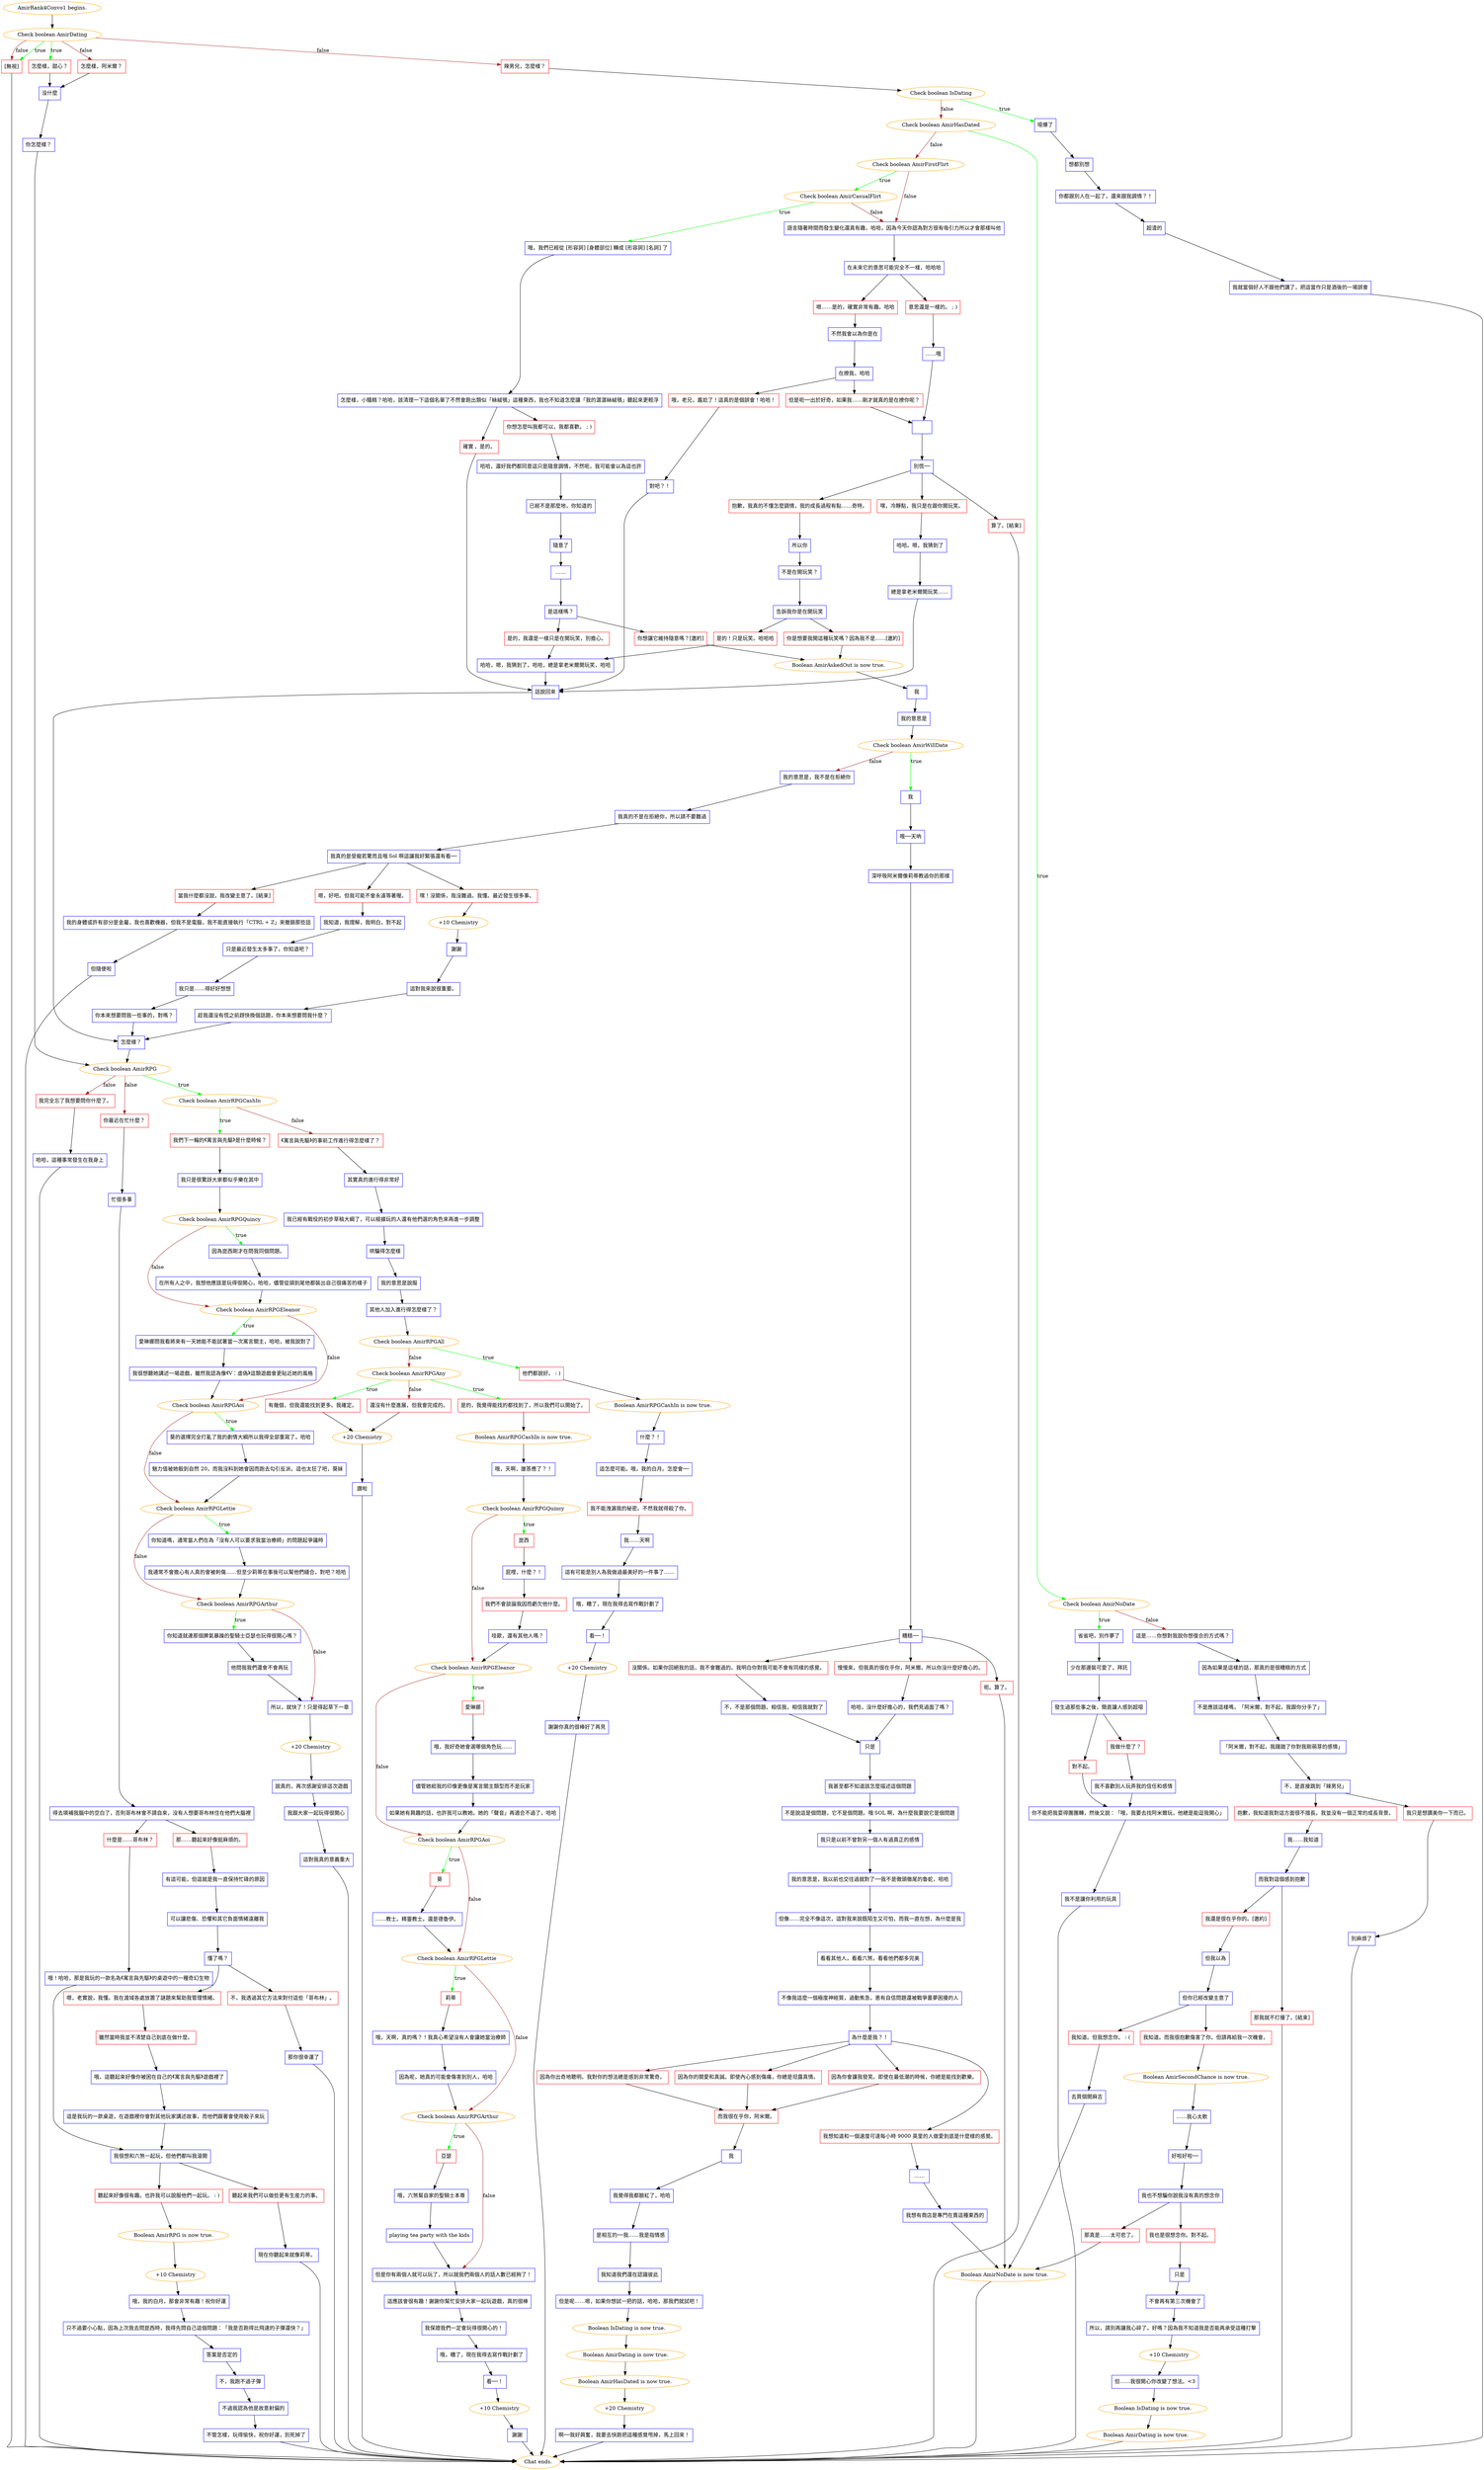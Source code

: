 digraph {
	"AmirRank4Convo1 begins." [color=orange];
		"AmirRank4Convo1 begins." -> j1546680134;
	j1546680134 [label="Check boolean AmirDating",color=orange];
		j1546680134 -> j2137530634 [label=true,color=green];
		j1546680134 -> j3102889003 [label=true,color=green];
		j1546680134 -> j2896790024 [label=false,color=brown];
		j1546680134 -> j2880982777 [label=false,color=brown];
		j1546680134 -> j3102889003 [label=false,color=brown];
	j2137530634 [label="怎麼樣，甜心？",shape=box,color=red];
		j2137530634 -> j3702088869;
	j3102889003 [label="[無視]",shape=box,color=red];
		j3102889003 -> "Chat ends.";
	j2896790024 [label="怎麼樣，阿米爾？",shape=box,color=red];
		j2896790024 -> j3702088869;
	j2880982777 [label="辣男兒，怎麼樣？",shape=box,color=red];
		j2880982777 -> j2868275779;
	j3702088869 [label="沒什麼",shape=box,color=blue];
		j3702088869 -> j1250644983;
	"Chat ends." [color=orange];
	j2868275779 [label="Check boolean IsDating",color=orange];
		j2868275779 -> j308350675 [label=true,color=green];
		j2868275779 -> j3137870552 [label=false,color=brown];
	j1250644983 [label="你怎麼樣？",shape=box,color=blue];
		j1250644983 -> j951173510;
	j308350675 [label="噁爆了",shape=box,color=blue];
		j308350675 -> j3324324423;
	j3137870552 [label="Check boolean AmirHasDated",color=orange];
		j3137870552 -> j1373206343 [label=true,color=green];
		j3137870552 -> j149341729 [label=false,color=brown];
	j951173510 [label="Check boolean AmirRPG",color=orange];
		j951173510 -> j2276043232 [label=true,color=green];
		j951173510 -> j222621296 [label=false,color=brown];
		j951173510 -> j92330642 [label=false,color=brown];
	j3324324423 [label="想都別想",shape=box,color=blue];
		j3324324423 -> j2725623735;
	j1373206343 [label="Check boolean AmirNoDate",color=orange];
		j1373206343 -> j995900673 [label=true,color=green];
		j1373206343 -> j3902911544 [label=false,color=brown];
	j149341729 [label="Check boolean AmirFirstFlirt",color=orange];
		j149341729 -> j3288259453 [label=true,color=green];
		j149341729 -> j3518406229 [label=false,color=brown];
	j2276043232 [label="Check boolean AmirRPGCashIn",color=orange];
		j2276043232 -> j69428330 [label=true,color=green];
		j2276043232 -> j77432842 [label=false,color=brown];
	j222621296 [label="你最近在忙什麼？",shape=box,color=red];
		j222621296 -> j1663407002;
	j92330642 [label="我完全忘了我想要問你什麼了。",shape=box,color=red];
		j92330642 -> j4214316554;
	j2725623735 [label="你都跟別人在一起了，還來跟我調情？！",shape=box,color=blue];
		j2725623735 -> j3089207989;
	j995900673 [label="省省吧，別作夢了",shape=box,color=blue];
		j995900673 -> j1748544610;
	j3902911544 [label="這是……你想對我說你想復合的方式嗎？",shape=box,color=blue];
		j3902911544 -> j1032541137;
	j3288259453 [label="Check boolean AmirCasualFlirt",color=orange];
		j3288259453 -> j4180048893 [label=true,color=green];
		j3288259453 -> j3518406229 [label=false,color=brown];
	j3518406229 [label="語言隨著時間而發生變化還真有趣，哈哈，因為今天你認為對方很有吸引力所以才會那樣叫他",shape=box,color=blue];
		j3518406229 -> j1995626091;
	j69428330 [label="我們下一輪的《寓言與先驅》是什麼時候？",shape=box,color=red];
		j69428330 -> j4170425752;
	j77432842 [label="《寓言與先驅》的事前工作進行得怎麼樣了？",shape=box,color=red];
		j77432842 -> j1403149107;
	j1663407002 [label="忙很多事",shape=box,color=blue];
		j1663407002 -> j3566563605;
	j4214316554 [label="哈哈，這種事常發生在我身上",shape=box,color=blue];
		j4214316554 -> "Chat ends.";
	j3089207989 [label="超渣的",shape=box,color=blue];
		j3089207989 -> j3824255699;
	j1748544610 [label="少在那邊裝可愛了，拜託",shape=box,color=blue];
		j1748544610 -> j472447668;
	j1032541137 [label="因為如果是這樣的話，那真的是很糟糕的方式",shape=box,color=blue];
		j1032541137 -> j3138639896;
	j4180048893 [label="哦，我們已經從 [形容詞] [身體部位] 轉成 [形容詞] [名詞] 了",shape=box,color=blue];
		j4180048893 -> j3793300004;
	j1995626091 [label="在未來它的意思可能完全不一樣，哈哈哈",shape=box,color=blue];
		j1995626091 -> j2246105782;
		j1995626091 -> j2742393620;
	j4170425752 [label="我只是很驚訝大家都似乎樂在其中",shape=box,color=blue];
		j4170425752 -> j1055062996;
	j1403149107 [label="其實真的進行得非常好",shape=box,color=blue];
		j1403149107 -> j1125003213;
	j3566563605 [label="得去填補我腦中的空白了，否則哥布林會不請自來，沒有人想要哥布林住在他們大腦裡",shape=box,color=blue];
		j3566563605 -> j644693526;
		j3566563605 -> j950792398;
	j3824255699 [label="我就當個好人不跟他們講了，把這當作只是酒後的一場誤會",shape=box,color=blue];
		j3824255699 -> "Chat ends.";
	j472447668 [label="發生過那些事之後，簡直讓人感到超噁",shape=box,color=blue];
		j472447668 -> j2247170057;
		j472447668 -> j2124032305;
	j3138639896 [label="不是應該這樣嗎，「阿米爾，對不起，我跟你分手了」",shape=box,color=blue];
		j3138639896 -> j3132792312;
	j3793300004 [label="怎麼樣，小騷糕？哈哈，該清理一下這個名單了不然會跑出類似「絲絨鴞」這種東西，我也不知道怎麼讓「我的潺潺絲絨鴞」聽起來更輕浮",shape=box,color=blue];
		j3793300004 -> j201233859;
		j3793300004 -> j3079377290;
	j2246105782 [label="嗯……是的，確實非常有趣。哈哈",shape=box,color=red];
		j2246105782 -> j1886222781;
	j2742393620 [label="意思還是一樣的。 ; )",shape=box,color=red];
		j2742393620 -> j3925061031;
	j1055062996 [label="Check boolean AmirRPGQuincy",color=orange];
		j1055062996 -> j786072486 [label=true,color=green];
		j1055062996 -> j3649186233 [label=false,color=brown];
	j1125003213 [label="我已經有戰役的初步草稿大綱了，可以根據玩的人還有他們選的角色來再進一步調整",shape=box,color=blue];
		j1125003213 -> j4232938335;
	j644693526 [label="那……聽起來好像挺麻煩的。",shape=box,color=red];
		j644693526 -> j2053545892;
	j950792398 [label="什麼是……哥布林？",shape=box,color=red];
		j950792398 -> j3176701393;
	j2247170057 [label="對不起。",shape=box,color=red];
		j2247170057 -> j336744147;
	j2124032305 [label="我做什麼了？",shape=box,color=red];
		j2124032305 -> j1840554050;
	j3132792312 [label="「阿米爾，對不起，我踐踏了你對我剛萌芽的感情」",shape=box,color=blue];
		j3132792312 -> j2696536365;
	j201233859 [label="你想怎麼叫我都可以，我都喜歡。 ; )",shape=box,color=red];
		j201233859 -> j2344613777;
	j3079377290 [label="確實 ，是的。",shape=box,color=red];
		j3079377290 -> j566537691;
	j1886222781 [label="不然我會以為你是在",shape=box,color=blue];
		j1886222781 -> j3059751659;
	j3925061031 [label="……哦",shape=box,color=blue];
		j3925061031 -> j503139859;
	j786072486 [label="因為崑西剛才在問我同個問題。",shape=box,color=blue];
		j786072486 -> j3213575286;
	j3649186233 [label="Check boolean AmirRPGEleanor",color=orange];
		j3649186233 -> j863110678 [label=true,color=green];
		j3649186233 -> j1319037662 [label=false,color=brown];
	j4232938335 [label="哄騙得怎麼樣",shape=box,color=blue];
		j4232938335 -> j3268859501;
	j2053545892 [label="有這可能，但這就是我一直保持忙碌的原因",shape=box,color=blue];
		j2053545892 -> j3524197565;
	j3176701393 [label="哦！哈哈，那是我玩的一款名為《寓言與先驅》的桌遊中的一種奇幻生物",shape=box,color=blue];
		j3176701393 -> j4033462202;
	j336744147 [label="你不能把我耍得團團轉，然後又說：「哦，我要去找阿米爾玩，他總是能逗我開心」",shape=box,color=blue];
		j336744147 -> j3644179968;
	j1840554050 [label="我不喜歡別人玩弄我的信任和感情",shape=box,color=blue];
		j1840554050 -> j336744147;
	j2696536365 [label="不，是直接跳到「辣男兒」",shape=box,color=blue];
		j2696536365 -> j1388291508;
		j2696536365 -> j1684819662;
	j2344613777 [label="哈哈，還好我們都同意這只是隨意調情，不然呃，我可能會以為這也許",shape=box,color=blue];
		j2344613777 -> j1233838643;
	j566537691 [label="話說回來",shape=box,color=blue];
		j566537691 -> j3607725108;
	j3059751659 [label="在撩我，哈哈",shape=box,color=blue];
		j3059751659 -> j2552457432;
		j3059751659 -> j1708628445;
	j503139859 [label=" ",shape=box,color=blue];
		j503139859 -> j3066918587;
	j3213575286 [label="在所有人之中，我想他應該是玩得很開心，哈哈，儘管從頭到尾他都裝出自己很痛苦的樣子",shape=box,color=blue];
		j3213575286 -> j3649186233;
	j863110678 [label="愛琳娜問我看將來有一天她能不能試著當一次寓言關主，哈哈，被我說對了",shape=box,color=blue];
		j863110678 -> j2770194351;
	j1319037662 [label="Check boolean AmirRPGAoi",color=orange];
		j1319037662 -> j1775058420 [label=true,color=green];
		j1319037662 -> j815849730 [label=false,color=brown];
	j3268859501 [label="我的意思是說服",shape=box,color=blue];
		j3268859501 -> j460485538;
	j3524197565 [label="可以讓悲傷、恐懼和其它負面情緒遠離我",shape=box,color=blue];
		j3524197565 -> j449599618;
	j4033462202 [label="我很想和六煞一起玩，但他們都叫我滾開",shape=box,color=blue];
		j4033462202 -> j1101867144;
		j4033462202 -> j281346432;
	j3644179968 [label="我不是讓你利用的玩具",shape=box,color=blue];
		j3644179968 -> "Chat ends.";
	j1388291508 [label="抱歉，我知道我對這方面很不擅長。我並沒有一個正常的成長背景。",shape=box,color=red];
		j1388291508 -> j1963517177;
	j1684819662 [label="我只是想讚美你一下而已。",shape=box,color=red];
		j1684819662 -> j2113165446;
	j1233838643 [label="已經不是那麼地，你知道的",shape=box,color=blue];
		j1233838643 -> j1067043839;
	j3607725108 [label="怎麼樣？",shape=box,color=blue];
		j3607725108 -> j951173510;
	j2552457432 [label="哦，老兄，尷尬了！這真的是個誤會！哈哈！",shape=box,color=red];
		j2552457432 -> j3183067733;
	j1708628445 [label="但是呃──出於好奇，如果我……剛才就真的是在撩你呢？",shape=box,color=red];
		j1708628445 -> j503139859;
	j3066918587 [label="別慌──",shape=box,color=blue];
		j3066918587 -> j1275761131;
		j3066918587 -> j3985049451;
		j3066918587 -> j4288580099;
	j2770194351 [label="我很想聽她講述一場遊戲，雖然我認為像《V：虛偽》這類遊戲會更貼近她的風格",shape=box,color=blue];
		j2770194351 -> j1319037662;
	j1775058420 [label="葵的選擇完全打亂了我的劇情大綱所以我得全部重寫了，哈哈",shape=box,color=blue];
		j1775058420 -> j2381335928;
	j815849730 [label="Check boolean AmirRPGLettie",color=orange];
		j815849730 -> j2481855997 [label=true,color=green];
		j815849730 -> j2768534854 [label=false,color=brown];
	j460485538 [label="其他人加入進行得怎麼樣了？",shape=box,color=blue];
		j460485538 -> j2900695109;
	j449599618 [label="懂了嗎？",shape=box,color=blue];
		j449599618 -> j2276151296;
		j449599618 -> j739481588;
	j1101867144 [label="聽起來好像很有趣。也許我可以說服他們一起玩。 : )",shape=box,color=red];
		j1101867144 -> j2113571646;
	j281346432 [label="聽起來我們可以做些更有生産力的事。",shape=box,color=red];
		j281346432 -> j341058967;
	j1963517177 [label="我……我知道",shape=box,color=blue];
		j1963517177 -> j1918953424;
	j2113165446 [label="別麻煩了",shape=box,color=blue];
		j2113165446 -> "Chat ends.";
	j1067043839 [label="隨意了",shape=box,color=blue];
		j1067043839 -> j2308586830;
	j3183067733 [label="對吧？！",shape=box,color=blue];
		j3183067733 -> j566537691;
	j1275761131 [label="嘿，冷靜點，我只是在跟你開玩笑。",shape=box,color=red];
		j1275761131 -> j2084944903;
	j3985049451 [label="抱歉，我真的不懂怎麼調情，我的成長過程有點……奇特。",shape=box,color=red];
		j3985049451 -> j1805779848;
	j4288580099 [label="算了。[結束]",shape=box,color=red];
		j4288580099 -> "Chat ends.";
	j2381335928 [label="魅力值被她骰到自然 20，而我沒料到她會因而跑去勾引反派。這也太狂了吧，葵妹",shape=box,color=blue];
		j2381335928 -> j815849730;
	j2481855997 [label="你知道嗎，通常當人們在為「沒有人可以要求我當治療師」的問題起爭議時",shape=box,color=blue];
		j2481855997 -> j1362510155;
	j2768534854 [label="Check boolean AmirRPGArthur",color=orange];
		j2768534854 -> j3061772032 [label=true,color=green];
		j2768534854 -> j2176320550 [label=false,color=brown];
	j2900695109 [label="Check boolean AmirRPGAll",color=orange];
		j2900695109 -> j2201334871 [label=true,color=green];
		j2900695109 -> j3439868174 [label=false,color=brown];
	j2276151296 [label="嗯，老實說，我懂。我在渡域各處放置了謎題來幫助我管理情緒。",shape=box,color=red];
		j2276151296 -> j3488801586;
	j739481588 [label="不，我透過其它方法來對付這些「哥布林」。",shape=box,color=red];
		j739481588 -> j1360063622;
	j2113571646 [label="Boolean AmirRPG is now true.",color=orange];
		j2113571646 -> j559992289;
	j341058967 [label="現在你聽起來就像莉蒂。",shape=box,color=blue];
		j341058967 -> "Chat ends.";
	j1918953424 [label="而我對這個感到抱歉",shape=box,color=blue];
		j1918953424 -> j2872128200;
		j1918953424 -> j3271860012;
	j2308586830 [label="……",shape=box,color=blue];
		j2308586830 -> j2683870224;
	j2084944903 [label="哈哈。嗯，我猜到了",shape=box,color=blue];
		j2084944903 -> j229775141;
	j1805779848 [label="所以你",shape=box,color=blue];
		j1805779848 -> j470911004;
	j1362510155 [label="我通常不會擔心有人真的會被刺傷……但至少莉蒂在事後可以幫他們縫合，對吧？哈哈",shape=box,color=blue];
		j1362510155 -> j2768534854;
	j3061772032 [label="你知道就連那個脾氣暴躁的聖騎士亞瑟也玩得很開心嗎？",shape=box,color=blue];
		j3061772032 -> j3089320841;
	j2176320550 [label="所以，就快了！只是得起草下一章",shape=box,color=blue];
		j2176320550 -> j1784417310;
	j2201334871 [label="他們都說好。 : )",shape=box,color=red];
		j2201334871 -> j518487606;
	j3439868174 [label="Check boolean AmirRPGAny",color=orange];
		j3439868174 -> j1885265843 [label=true,color=green];
		j3439868174 -> j1058397409 [label=true,color=green];
		j3439868174 -> j479575081 [label=false,color=brown];
	j3488801586 [label="雖然當時我並不清楚自己到底在做什麼。",shape=box,color=red];
		j3488801586 -> j4081004093;
	j1360063622 [label="那你很幸運了",shape=box,color=blue];
		j1360063622 -> "Chat ends.";
	j559992289 [label="+10 Chemistry",color=orange];
		j559992289 -> j1964314191;
	j2872128200 [label="我還是很在乎你的。[邀約]",shape=box,color=red];
		j2872128200 -> j3364625740;
	j3271860012 [label="那我就不打擾了。[結束]",shape=box,color=red];
		j3271860012 -> "Chat ends.";
	j2683870224 [label="是這樣嗎？",shape=box,color=blue];
		j2683870224 -> j1064930145;
		j2683870224 -> j2899425078;
	j229775141 [label="總是拿老米爾開玩笑……",shape=box,color=blue];
		j229775141 -> j566537691;
	j470911004 [label="不是在開玩笑？",shape=box,color=blue];
		j470911004 -> j969727981;
	j3089320841 [label="他問我我們還會不會再玩",shape=box,color=blue];
		j3089320841 -> j2176320550;
	j1784417310 [label="+20 Chemistry",color=orange];
		j1784417310 -> j3145093891;
	j518487606 [label="Boolean AmirRPGCashIn is now true.",color=orange];
		j518487606 -> j1886051523;
	j1885265843 [label="是的，我覺得能找的都找到了，所以我們可以開始了。",shape=box,color=red];
		j1885265843 -> j565534981;
	j1058397409 [label="有幾個，但我還能找到更多。我確定。",shape=box,color=red];
		j1058397409 -> j4068969209;
	j479575081 [label="還沒有什麼進展，但我會完成的。",shape=box,color=red];
		j479575081 -> j4068969209;
	j4081004093 [label="哦，這聽起來好像你被困在自己的《寓言與先驅》遊戲裡了",shape=box,color=blue];
		j4081004093 -> j316319443;
	j1964314191 [label="哦，我的白月，那會非常有趣！祝你好運",shape=box,color=blue];
		j1964314191 -> j1925879148;
	j3364625740 [label="但我以為",shape=box,color=blue];
		j3364625740 -> j2927037873;
	j1064930145 [label="你想讓它維持隨意嗎？[邀約]",shape=box,color=red];
		j1064930145 -> j1401841292;
	j2899425078 [label="是的，我還是一樣只是在開玩笑，別擔心。",shape=box,color=red];
		j2899425078 -> j3054465022;
	j969727981 [label="告訴我你是在開玩笑",shape=box,color=blue];
		j969727981 -> j42771257;
		j969727981 -> j1957858623;
	j3145093891 [label="說真的，再次感謝安排這次遊戲",shape=box,color=blue];
		j3145093891 -> j3768669148;
	j1886051523 [label="什麼？！",shape=box,color=blue];
		j1886051523 -> j3504959700;
	j565534981 [label="Boolean AmirRPGCashIn is now true.",color=orange];
		j565534981 -> j2817107848;
	j4068969209 [label="+20 Chemistry",color=orange];
		j4068969209 -> j862870511;
	j316319443 [label="這是我玩的一款桌遊，在遊戲裡你會對其他玩家講述故事，而他們跟著會使用骰子來玩",shape=box,color=blue];
		j316319443 -> j4033462202;
	j1925879148 [label="只不過要小心點，因為上次我去問崑西時，我得先問自己這個問題：「我是否跑得比飛速的子彈還快？」",shape=box,color=blue];
		j1925879148 -> j2314053281;
	j2927037873 [label="但你已經改變主意了",shape=box,color=blue];
		j2927037873 -> j3021419759;
		j2927037873 -> j2594127696;
	j1401841292 [label="Boolean AmirAskedOut is now true.",color=orange];
		j1401841292 -> j598960602;
	j3054465022 [label="哈哈，嗯，我猜到了，哈哈，總是拿老米爾開玩笑，哈哈",shape=box,color=blue];
		j3054465022 -> j566537691;
	j42771257 [label="你是想要我開這種玩笑嗎？因為我不是……[邀約]",shape=box,color=red];
		j42771257 -> j1401841292;
	j1957858623 [label="是的！只是玩笑。哈哈哈",shape=box,color=red];
		j1957858623 -> j3054465022;
	j3768669148 [label="我跟大家一起玩得很開心",shape=box,color=blue];
		j3768669148 -> j106092949;
	j3504959700 [label="這怎麼可能。哦，我的白月。怎麼會──",shape=box,color=blue];
		j3504959700 -> j2259840802;
	j2817107848 [label="哦，天啊，誰答應了？！",shape=box,color=blue];
		j2817107848 -> j3110991413;
	j862870511 [label="讚啦",shape=box,color=blue];
		j862870511 -> "Chat ends.";
	j2314053281 [label="答案是否定的",shape=box,color=blue];
		j2314053281 -> j3447754577;
	j3021419759 [label="我知道。但我想念你。 : (",shape=box,color=red];
		j3021419759 -> j1856926310;
	j2594127696 [label="我知道。而我很抱歉傷害了你。但請再給我一次機會。",shape=box,color=red];
		j2594127696 -> j4276034309;
	j598960602 [label="我",shape=box,color=blue];
		j598960602 -> j2730219945;
	j106092949 [label="這對我真的意義重大",shape=box,color=blue];
		j106092949 -> "Chat ends.";
	j2259840802 [label="我不能洩漏我的秘密。不然我就得殺了你。",shape=box,color=red];
		j2259840802 -> j3194890933;
	j3110991413 [label="Check boolean AmirRPGQuincy",color=orange];
		j3110991413 -> j2418653046 [label=true,color=green];
		j3110991413 -> j3861748651 [label=false,color=brown];
	j3447754577 [label="不，我跑不過子彈",shape=box,color=blue];
		j3447754577 -> j3777594174;
	j1856926310 [label="去買個開麻吉",shape=box,color=blue];
		j1856926310 -> j1438323710;
	j4276034309 [label="Boolean AmirSecondChance is now true.",color=orange];
		j4276034309 -> j4063903359;
	j2730219945 [label="我的意思是",shape=box,color=blue];
		j2730219945 -> j2482289751;
	j3194890933 [label="我……天啊",shape=box,color=blue];
		j3194890933 -> j867455772;
	j2418653046 [label="崑西",shape=box,color=red];
		j2418653046 -> j176932887;
	j3861748651 [label="Check boolean AmirRPGEleanor",color=orange];
		j3861748651 -> j2951043979 [label=true,color=green];
		j3861748651 -> j706044045 [label=false,color=brown];
	j3777594174 [label="不過我認為他是故意射偏的",shape=box,color=blue];
		j3777594174 -> j2421703293;
	j1438323710 [label="Boolean AmirNoDate is now true.",color=orange];
		j1438323710 -> "Chat ends.";
	j4063903359 [label="……我心太軟",shape=box,color=blue];
		j4063903359 -> j3795020131;
	j2482289751 [label="Check boolean AmirWillDate",color=orange];
		j2482289751 -> j4265808323 [label=true,color=green];
		j2482289751 -> j2462672215 [label=false,color=brown];
	j867455772 [label="這有可能是別人為我做過最美好的一件事了……",shape=box,color=blue];
		j867455772 -> j2115118366;
	j176932887 [label="屁哩，什麼？！",shape=box,color=blue];
		j176932887 -> j109133580;
	j2951043979 [label="愛琳娜",shape=box,color=red];
		j2951043979 -> j217765277;
	j706044045 [label="Check boolean AmirRPGAoi",color=orange];
		j706044045 -> j1512462687 [label=true,color=green];
		j706044045 -> j1524087374 [label=false,color=brown];
	j2421703293 [label="不管怎樣，玩得愉快，祝你好運，別死掉了",shape=box,color=blue];
		j2421703293 -> "Chat ends.";
	j3795020131 [label="好啦好啦──",shape=box,color=blue];
		j3795020131 -> j3576061423;
	j4265808323 [label="我",shape=box,color=blue];
		j4265808323 -> j400693488;
	j2462672215 [label="我的意思是，我不是在拒絕你",shape=box,color=blue];
		j2462672215 -> j4272571999;
	j2115118366 [label="哦，糟了，現在我得去寫作戰計劃了",shape=box,color=blue];
		j2115118366 -> j955007224;
	j109133580 [label="我們不會談論我因而虧欠他什麼。",shape=box,color=red];
		j109133580 -> j1291342553;
	j217765277 [label="哦，我好奇她會選哪個角色玩……",shape=box,color=blue];
		j217765277 -> j3047146017;
	j1512462687 [label="葵",shape=box,color=red];
		j1512462687 -> j227272909;
	j1524087374 [label="Check boolean AmirRPGLettie",color=orange];
		j1524087374 -> j3466867865 [label=true,color=green];
		j1524087374 -> j2397807320 [label=false,color=brown];
	j3576061423 [label="我也不想騙你說我沒有真的想念你",shape=box,color=blue];
		j3576061423 -> j2783414897;
		j3576061423 -> j3957564972;
	j400693488 [label="哦──天吶",shape=box,color=blue];
		j400693488 -> j584803162;
	j4272571999 [label="我真的不是在拒絕你，所以請不要難過",shape=box,color=blue];
		j4272571999 -> j2561041916;
	j955007224 [label="看──！",shape=box,color=blue];
		j955007224 -> j3570512161;
	j1291342553 [label="哇歐，還有其他人嗎？",shape=box,color=blue];
		j1291342553 -> j3861748651;
	j3047146017 [label="儘管她給我的印像更像是寓言關主類型而不是玩家",shape=box,color=blue];
		j3047146017 -> j329569318;
	j227272909 [label="……教士。精靈教士。還是德魯伊。",shape=box,color=blue];
		j227272909 -> j1524087374;
	j3466867865 [label="莉蒂",shape=box,color=red];
		j3466867865 -> j173389777;
	j2397807320 [label="Check boolean AmirRPGArthur",color=orange];
		j2397807320 -> j3055418156 [label=true,color=green];
		j2397807320 -> j1974169711 [label=false,color=brown];
	j2783414897 [label="我也是很想念你。對不起。",shape=box,color=red];
		j2783414897 -> j1401576495;
	j3957564972 [label="那真是……太可悲了。",shape=box,color=red];
		j3957564972 -> j1438323710;
	j584803162 [label="深呼吸阿米爾像莉蒂教過你的那樣",shape=box,color=blue];
		j584803162 -> j579393383;
	j2561041916 [label="我真的是受寵若驚而且哦 Sol 啊這讓我好緊張還有看──",shape=box,color=blue];
		j2561041916 -> j1653104233;
		j2561041916 -> j686257837;
		j2561041916 -> j1162394720;
	j3570512161 [label="+20 Chemistry",color=orange];
		j3570512161 -> j813741343;
	j329569318 [label="如果她有興趣的話，也許我可以教她。她的「聲音」再適合不過了，哈哈",shape=box,color=blue];
		j329569318 -> j706044045;
	j173389777 [label="哦，天啊，真的嗎？！我真心希望沒有人會讓她當治療師",shape=box,color=blue];
		j173389777 -> j2926833606;
	j3055418156 [label="亞瑟",shape=box,color=red];
		j3055418156 -> j2909614699;
	j1974169711 [label="但是你有兩個人就可以玩了，所以就我們兩個人的話人數已經夠了！",shape=box,color=blue];
		j1974169711 -> j869468271;
	j1401576495 [label="只是",shape=box,color=blue];
		j1401576495 -> j3537918238;
	j579393383 [label="糟糕──",shape=box,color=blue];
		j579393383 -> j2719333737;
		j579393383 -> j1198989383;
		j579393383 -> j3748072002;
	j1653104233 [label="嘿！沒關係，我沒難過。我懂。最近發生很多事。",shape=box,color=red];
		j1653104233 -> j1704120018;
	j686257837 [label="嗯，好吧。但我可能不會永遠等著喔。",shape=box,color=red];
		j686257837 -> j221812452;
	j1162394720 [label="當我什麼都沒說，我改變主意了。[結束]",shape=box,color=red];
		j1162394720 -> j3793197928;
	j813741343 [label="謝謝你真的很棒好了再見",shape=box,color=blue];
		j813741343 -> "Chat ends.";
	j2926833606 [label="因為呢，她真的可能會傷害到別人，哈哈",shape=box,color=blue];
		j2926833606 -> j2397807320;
	j2909614699 [label="哦，六煞幫自家的聖騎士本尊",shape=box,color=blue];
		j2909614699 -> j4173999212;
	j869468271 [label="這應該會很有趣！謝謝你幫忙安排大家一起玩遊戲，真的很棒",shape=box,color=blue];
		j869468271 -> j2396063284;
	j3537918238 [label="不會再有第三次機會了",shape=box,color=blue];
		j3537918238 -> j1467266475;
	j2719333737 [label="呃。算了。",shape=box,color=red];
		j2719333737 -> j1438323710;
	j1198989383 [label="慢慢來。但我真的很在乎你，阿米爾。所以你沒什麼好擔心的。",shape=box,color=red];
		j1198989383 -> j2255410705;
	j3748072002 [label="沒關係。如果你回絕我的話，我不會難過的。我明白你對我可能不會有同樣的感覺。",shape=box,color=red];
		j3748072002 -> j3981041109;
	j1704120018 [label="+10 Chemistry",color=orange];
		j1704120018 -> j2166718334;
	j221812452 [label="我知道，我理解，我明白，對不起",shape=box,color=blue];
		j221812452 -> j3655528520;
	j3793197928 [label="我的身體或許有部分是金屬，我也喜歡機器，但我不是電腦，我不能直接執行「CTRL + Z」來撤銷那些話",shape=box,color=blue];
		j3793197928 -> j1377616008;
	j4173999212 [label="playing tea party with the kids",shape=box,color=blue];
		j4173999212 -> j1974169711;
	j2396063284 [label="我保證我們一定會玩得很開心的！",shape=box,color=blue];
		j2396063284 -> j3332969452;
	j1467266475 [label="所以，請別再讓我心碎了，好嗎？因為我不知道我是否能再承受這種打擊",shape=box,color=blue];
		j1467266475 -> j2950435510;
	j2255410705 [label="哈哈，沒什麼好擔心的，我們見過面了嗎？",shape=box,color=blue];
		j2255410705 -> j3332945008;
	j3981041109 [label="不，不是那個問題。相信我，相信我就對了",shape=box,color=blue];
		j3981041109 -> j3332945008;
	j2166718334 [label="謝謝",shape=box,color=blue];
		j2166718334 -> j3365863798;
	j3655528520 [label="只是最近發生太多事了，你知道吧？",shape=box,color=blue];
		j3655528520 -> j3642715951;
	j1377616008 [label="但隨便啦",shape=box,color=blue];
		j1377616008 -> "Chat ends.";
	j3332969452 [label="哦，糟了，現在我得去寫作戰計劃了",shape=box,color=blue];
		j3332969452 -> j2228591142;
	j2950435510 [label="+10 Chemistry",color=orange];
		j2950435510 -> j1272793281;
	j3332945008 [label="只是",shape=box,color=blue];
		j3332945008 -> j393817641;
	j3365863798 [label="這對我來說很重要。",shape=box,color=blue];
		j3365863798 -> j4190856604;
	j3642715951 [label="我只是……得好好想想",shape=box,color=blue];
		j3642715951 -> j1438823237;
	j2228591142 [label="看──！",shape=box,color=blue];
		j2228591142 -> j1131334993;
	j1272793281 [label="但……我很開心你改變了想法。<3",shape=box,color=blue];
		j1272793281 -> j1300687325;
	j393817641 [label="我甚至都不知道該怎麼描述這個問題",shape=box,color=blue];
		j393817641 -> j2837330742;
	j4190856604 [label="趁我還沒有慌之前趕快換個話題，你本來想要問我什麼？",shape=box,color=blue];
		j4190856604 -> j3607725108;
	j1438823237 [label="你本來想要問我一些事的，對嗎？",shape=box,color=blue];
		j1438823237 -> j3607725108;
	j1131334993 [label="+10 Chemistry",color=orange];
		j1131334993 -> j1720037370;
	j1300687325 [label="Boolean IsDating is now true.",color=orange];
		j1300687325 -> j3778687735;
	j2837330742 [label="不是說這是個問題，它不是個問題。哦 SOL 啊，為什麼我要說它是個問題",shape=box,color=blue];
		j2837330742 -> j2999072409;
	j1720037370 [label="謝謝",shape=box,color=blue];
		j1720037370 -> "Chat ends.";
	j3778687735 [label="Boolean AmirDating is now true.",color=orange];
		j3778687735 -> "Chat ends.";
	j2999072409 [label="我只是以前不曾對另一個人有過真正的感情",shape=box,color=blue];
		j2999072409 -> j2436708634;
	j2436708634 [label="我的意思是，我以前也交往過就對了──我不是徹頭徹尾的魯蛇，哈哈",shape=box,color=blue];
		j2436708634 -> j3286263885;
	j3286263885 [label="但像……完全不像這次，這對我來說既陌生又可怕，而我一直在想，為什麼是我",shape=box,color=blue];
		j3286263885 -> j1542885482;
	j1542885482 [label="看看其他人，看看六煞，看看他們都多完美",shape=box,color=blue];
		j1542885482 -> j1281314760;
	j1281314760 [label="不像我這麼一個極度神經質，過動焦急，患有自信問題還被戰爭噩夢困擾的人",shape=box,color=blue];
		j1281314760 -> j286182362;
	j286182362 [label="為什麼是我？！",shape=box,color=blue];
		j286182362 -> j2562902844;
		j286182362 -> j3083039430;
		j286182362 -> j2848796567;
		j286182362 -> j2962037001;
	j2562902844 [label="因為你出奇地聰明。我對你的想法總是感到非常驚奇。",shape=box,color=red];
		j2562902844 -> j2291118857;
	j3083039430 [label="因為你的關愛和真誠。即使內心感到傷痛，你總是坦露真情。",shape=box,color=red];
		j3083039430 -> j2291118857;
	j2848796567 [label="因為你會讓我發笑。即使在最低潮的時候，你總是能找到歡樂。",shape=box,color=red];
		j2848796567 -> j2291118857;
	j2962037001 [label="我想知道和一個速度可達每小時 9000 英里的人做愛到底是什麼樣的感覺。",shape=box,color=red];
		j2962037001 -> j2748584758;
	j2291118857 [label="而我很在乎你，阿米爾。",shape=box,color=red];
		j2291118857 -> j2644577422;
	j2748584758 [label="……",shape=box,color=blue];
		j2748584758 -> j2653848559;
	j2644577422 [label="我",shape=box,color=blue];
		j2644577422 -> j2679426593;
	j2653848559 [label="我想有商店是專門在賣這種東西的",shape=box,color=blue];
		j2653848559 -> j1438323710;
	j2679426593 [label="我覺得我都臉紅了，哈哈",shape=box,color=blue];
		j2679426593 -> j1512854829;
	j1512854829 [label="是相互的──我……我是指情感",shape=box,color=blue];
		j1512854829 -> j1285616822;
	j1285616822 [label="我知道我們還在認識彼此",shape=box,color=blue];
		j1285616822 -> j296522055;
	j296522055 [label="但是呢……嗯，如果你想試一把的話，哈哈，那我們就試吧！",shape=box,color=blue];
		j296522055 -> j3480393860;
	j3480393860 [label="Boolean IsDating is now true.",color=orange];
		j3480393860 -> j1301505291;
	j1301505291 [label="Boolean AmirDating is now true.",color=orange];
		j1301505291 -> j145874115;
	j145874115 [label="Boolean AmirHasDated is now true.",color=orange];
		j145874115 -> j2949760494;
	j2949760494 [label="+20 Chemistry",color=orange];
		j2949760494 -> j4289306105;
	j4289306105 [label="啊──我好興奮，我要去快跑把這種感覺甩掉，馬上回來！",shape=box,color=blue];
		j4289306105 -> "Chat ends.";
}